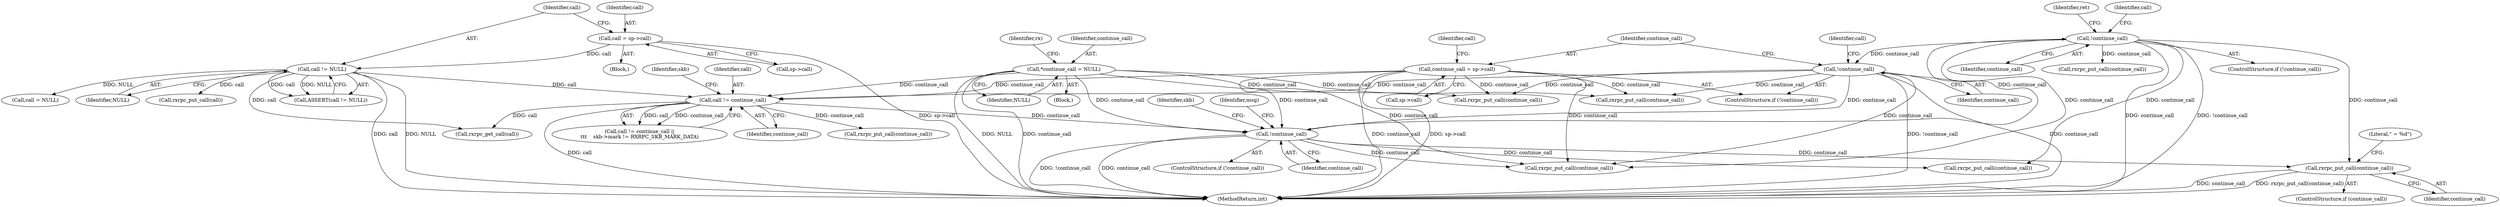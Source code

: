 digraph "0_linux_f3d3342602f8bcbf37d7c46641cb9bca7618eb1c_29@pointer" {
"1000948" [label="(Call,rxrpc_put_call(continue_call))"];
"1000464" [label="(Call,!continue_call)"];
"1000398" [label="(Call,!continue_call)"];
"1000129" [label="(Call,*continue_call = NULL)"];
"1000374" [label="(Call,call != continue_call)"];
"1000321" [label="(Call,call != NULL)"];
"1000315" [label="(Call,call = sp->call)"];
"1000646" [label="(Call,continue_call = sp->call)"];
"1000644" [label="(Call,!continue_call)"];
"1000948" [label="(Call,rxrpc_put_call(continue_call))"];
"1000946" [label="(ControlStructure,if (continue_call))"];
"1000316" [label="(Identifier,call)"];
"1000653" [label="(Identifier,call)"];
"1000654" [label="(Call,call = NULL)"];
"1000321" [label="(Call,call != NULL)"];
"1000646" [label="(Call,continue_call = sp->call)"];
"1000645" [label="(Identifier,continue_call)"];
"1000375" [label="(Identifier,call)"];
"1000388" [label="(Call,rxrpc_put_call(continue_call))"];
"1000322" [label="(Identifier,call)"];
"1000492" [label="(Identifier,call)"];
"1000465" [label="(Identifier,continue_call)"];
"1000965" [label="(Call,rxrpc_put_call(continue_call))"];
"1000317" [label="(Call,sp->call)"];
"1000376" [label="(Identifier,continue_call)"];
"1000997" [label="(Call,rxrpc_put_call(continue_call))"];
"1000379" [label="(Identifier,skb)"];
"1000468" [label="(Identifier,ret)"];
"1000395" [label="(Call,rxrpc_get_call(call))"];
"1000315" [label="(Call,call = sp->call)"];
"1000131" [label="(Identifier,NULL)"];
"1000399" [label="(Identifier,continue_call)"];
"1000224" [label="(Call,rxrpc_put_call(continue_call))"];
"1000464" [label="(Call,!continue_call)"];
"1000445" [label="(Identifier,skb)"];
"1000374" [label="(Call,call != continue_call)"];
"1000134" [label="(Identifier,rx)"];
"1000130" [label="(Identifier,continue_call)"];
"1000323" [label="(Identifier,NULL)"];
"1000129" [label="(Call,*continue_call = NULL)"];
"1000647" [label="(Identifier,continue_call)"];
"1000648" [label="(Call,sp->call)"];
"1000711" [label="(Call,rxrpc_put_call(continue_call))"];
"1000643" [label="(ControlStructure,if (!continue_call))"];
"1000398" [label="(Call,!continue_call)"];
"1001010" [label="(MethodReturn,int)"];
"1000644" [label="(Call,!continue_call)"];
"1000197" [label="(Block,)"];
"1000707" [label="(Call,rxrpc_put_call(call))"];
"1000373" [label="(Call,call != continue_call ||\n\t\t\t    skb->mark != RXRPC_SKB_MARK_DATA)"];
"1000320" [label="(Call,ASSERT(call != NULL))"];
"1000949" [label="(Identifier,continue_call)"];
"1000397" [label="(ControlStructure,if (!continue_call))"];
"1000404" [label="(Identifier,msg)"];
"1000929" [label="(Call,rxrpc_put_call(continue_call))"];
"1000655" [label="(Identifier,call)"];
"1000122" [label="(Block,)"];
"1000951" [label="(Literal,\" = %d\")"];
"1000463" [label="(ControlStructure,if (!continue_call))"];
"1000948" -> "1000946"  [label="AST: "];
"1000948" -> "1000949"  [label="CFG: "];
"1000949" -> "1000948"  [label="AST: "];
"1000951" -> "1000948"  [label="CFG: "];
"1000948" -> "1001010"  [label="DDG: rxrpc_put_call(continue_call)"];
"1000948" -> "1001010"  [label="DDG: continue_call"];
"1000464" -> "1000948"  [label="DDG: continue_call"];
"1000398" -> "1000948"  [label="DDG: continue_call"];
"1000464" -> "1000463"  [label="AST: "];
"1000464" -> "1000465"  [label="CFG: "];
"1000465" -> "1000464"  [label="AST: "];
"1000468" -> "1000464"  [label="CFG: "];
"1000492" -> "1000464"  [label="CFG: "];
"1000464" -> "1001010"  [label="DDG: continue_call"];
"1000464" -> "1001010"  [label="DDG: !continue_call"];
"1000398" -> "1000464"  [label="DDG: continue_call"];
"1000464" -> "1000644"  [label="DDG: continue_call"];
"1000464" -> "1000711"  [label="DDG: continue_call"];
"1000464" -> "1000929"  [label="DDG: continue_call"];
"1000464" -> "1000965"  [label="DDG: continue_call"];
"1000398" -> "1000397"  [label="AST: "];
"1000398" -> "1000399"  [label="CFG: "];
"1000399" -> "1000398"  [label="AST: "];
"1000404" -> "1000398"  [label="CFG: "];
"1000445" -> "1000398"  [label="CFG: "];
"1000398" -> "1001010"  [label="DDG: !continue_call"];
"1000398" -> "1001010"  [label="DDG: continue_call"];
"1000129" -> "1000398"  [label="DDG: continue_call"];
"1000374" -> "1000398"  [label="DDG: continue_call"];
"1000646" -> "1000398"  [label="DDG: continue_call"];
"1000644" -> "1000398"  [label="DDG: continue_call"];
"1000398" -> "1000711"  [label="DDG: continue_call"];
"1000398" -> "1000929"  [label="DDG: continue_call"];
"1000129" -> "1000122"  [label="AST: "];
"1000129" -> "1000131"  [label="CFG: "];
"1000130" -> "1000129"  [label="AST: "];
"1000131" -> "1000129"  [label="AST: "];
"1000134" -> "1000129"  [label="CFG: "];
"1000129" -> "1001010"  [label="DDG: continue_call"];
"1000129" -> "1001010"  [label="DDG: NULL"];
"1000129" -> "1000224"  [label="DDG: continue_call"];
"1000129" -> "1000374"  [label="DDG: continue_call"];
"1000129" -> "1000711"  [label="DDG: continue_call"];
"1000129" -> "1000997"  [label="DDG: continue_call"];
"1000374" -> "1000373"  [label="AST: "];
"1000374" -> "1000376"  [label="CFG: "];
"1000375" -> "1000374"  [label="AST: "];
"1000376" -> "1000374"  [label="AST: "];
"1000379" -> "1000374"  [label="CFG: "];
"1000373" -> "1000374"  [label="CFG: "];
"1000374" -> "1001010"  [label="DDG: call"];
"1000374" -> "1000373"  [label="DDG: call"];
"1000374" -> "1000373"  [label="DDG: continue_call"];
"1000321" -> "1000374"  [label="DDG: call"];
"1000646" -> "1000374"  [label="DDG: continue_call"];
"1000644" -> "1000374"  [label="DDG: continue_call"];
"1000374" -> "1000388"  [label="DDG: continue_call"];
"1000374" -> "1000395"  [label="DDG: call"];
"1000321" -> "1000320"  [label="AST: "];
"1000321" -> "1000323"  [label="CFG: "];
"1000322" -> "1000321"  [label="AST: "];
"1000323" -> "1000321"  [label="AST: "];
"1000320" -> "1000321"  [label="CFG: "];
"1000321" -> "1001010"  [label="DDG: call"];
"1000321" -> "1001010"  [label="DDG: NULL"];
"1000321" -> "1000320"  [label="DDG: call"];
"1000321" -> "1000320"  [label="DDG: NULL"];
"1000315" -> "1000321"  [label="DDG: call"];
"1000321" -> "1000395"  [label="DDG: call"];
"1000321" -> "1000654"  [label="DDG: NULL"];
"1000321" -> "1000707"  [label="DDG: call"];
"1000315" -> "1000197"  [label="AST: "];
"1000315" -> "1000317"  [label="CFG: "];
"1000316" -> "1000315"  [label="AST: "];
"1000317" -> "1000315"  [label="AST: "];
"1000322" -> "1000315"  [label="CFG: "];
"1000315" -> "1001010"  [label="DDG: sp->call"];
"1000646" -> "1000643"  [label="AST: "];
"1000646" -> "1000648"  [label="CFG: "];
"1000647" -> "1000646"  [label="AST: "];
"1000648" -> "1000646"  [label="AST: "];
"1000655" -> "1000646"  [label="CFG: "];
"1000646" -> "1001010"  [label="DDG: continue_call"];
"1000646" -> "1001010"  [label="DDG: sp->call"];
"1000646" -> "1000224"  [label="DDG: continue_call"];
"1000646" -> "1000711"  [label="DDG: continue_call"];
"1000646" -> "1000997"  [label="DDG: continue_call"];
"1000644" -> "1000643"  [label="AST: "];
"1000644" -> "1000645"  [label="CFG: "];
"1000645" -> "1000644"  [label="AST: "];
"1000647" -> "1000644"  [label="CFG: "];
"1000653" -> "1000644"  [label="CFG: "];
"1000644" -> "1001010"  [label="DDG: !continue_call"];
"1000644" -> "1001010"  [label="DDG: continue_call"];
"1000644" -> "1000224"  [label="DDG: continue_call"];
"1000644" -> "1000711"  [label="DDG: continue_call"];
"1000644" -> "1000997"  [label="DDG: continue_call"];
}
